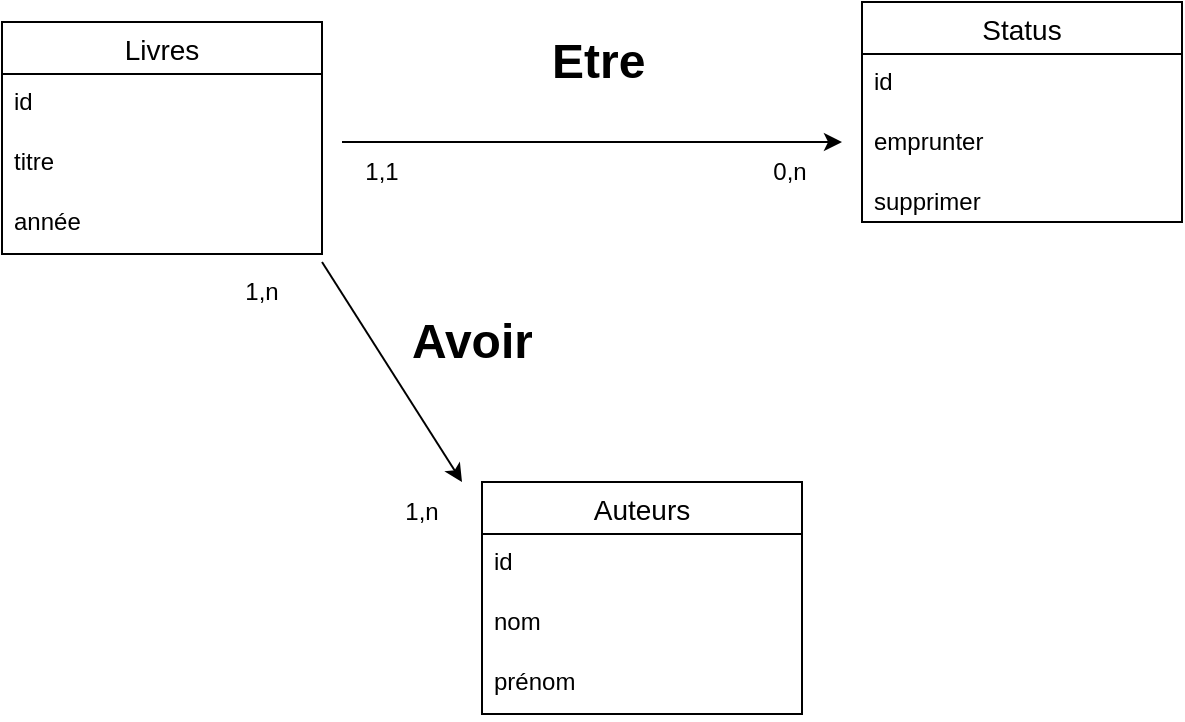 <mxfile version="20.0.4" type="device"><diagram id="I838n6FkaiRWjGDmxS16" name="Page-1"><mxGraphModel dx="1422" dy="754" grid="1" gridSize="10" guides="1" tooltips="1" connect="1" arrows="1" fold="1" page="1" pageScale="1" pageWidth="827" pageHeight="1169" math="0" shadow="0"><root><mxCell id="0"/><mxCell id="1" parent="0"/><mxCell id="V7sDABIiOv9tR_B4qLTp-1" value="Livres" style="swimlane;fontStyle=0;childLayout=stackLayout;horizontal=1;startSize=26;horizontalStack=0;resizeParent=1;resizeParentMax=0;resizeLast=0;collapsible=1;marginBottom=0;align=center;fontSize=14;" vertex="1" parent="1"><mxGeometry x="50" y="70" width="160" height="116" as="geometry"/></mxCell><mxCell id="V7sDABIiOv9tR_B4qLTp-2" value="id" style="text;strokeColor=none;fillColor=none;spacingLeft=4;spacingRight=4;overflow=hidden;rotatable=0;points=[[0,0.5],[1,0.5]];portConstraint=eastwest;fontSize=12;" vertex="1" parent="V7sDABIiOv9tR_B4qLTp-1"><mxGeometry y="26" width="160" height="30" as="geometry"/></mxCell><mxCell id="V7sDABIiOv9tR_B4qLTp-3" value="titre" style="text;strokeColor=none;fillColor=none;spacingLeft=4;spacingRight=4;overflow=hidden;rotatable=0;points=[[0,0.5],[1,0.5]];portConstraint=eastwest;fontSize=12;" vertex="1" parent="V7sDABIiOv9tR_B4qLTp-1"><mxGeometry y="56" width="160" height="30" as="geometry"/></mxCell><mxCell id="V7sDABIiOv9tR_B4qLTp-4" value="année" style="text;strokeColor=none;fillColor=none;spacingLeft=4;spacingRight=4;overflow=hidden;rotatable=0;points=[[0,0.5],[1,0.5]];portConstraint=eastwest;fontSize=12;" vertex="1" parent="V7sDABIiOv9tR_B4qLTp-1"><mxGeometry y="86" width="160" height="30" as="geometry"/></mxCell><mxCell id="V7sDABIiOv9tR_B4qLTp-5" value="Status" style="swimlane;fontStyle=0;childLayout=stackLayout;horizontal=1;startSize=26;horizontalStack=0;resizeParent=1;resizeParentMax=0;resizeLast=0;collapsible=1;marginBottom=0;align=center;fontSize=14;" vertex="1" parent="1"><mxGeometry x="480" y="60" width="160" height="110" as="geometry"/></mxCell><mxCell id="V7sDABIiOv9tR_B4qLTp-6" value="id" style="text;strokeColor=none;fillColor=none;spacingLeft=4;spacingRight=4;overflow=hidden;rotatable=0;points=[[0,0.5],[1,0.5]];portConstraint=eastwest;fontSize=12;" vertex="1" parent="V7sDABIiOv9tR_B4qLTp-5"><mxGeometry y="26" width="160" height="30" as="geometry"/></mxCell><mxCell id="V7sDABIiOv9tR_B4qLTp-7" value="emprunter" style="text;strokeColor=none;fillColor=none;spacingLeft=4;spacingRight=4;overflow=hidden;rotatable=0;points=[[0,0.5],[1,0.5]];portConstraint=eastwest;fontSize=12;" vertex="1" parent="V7sDABIiOv9tR_B4qLTp-5"><mxGeometry y="56" width="160" height="30" as="geometry"/></mxCell><mxCell id="V7sDABIiOv9tR_B4qLTp-8" value="supprimer" style="text;strokeColor=none;fillColor=none;spacingLeft=4;spacingRight=4;overflow=hidden;rotatable=0;points=[[0,0.5],[1,0.5]];portConstraint=eastwest;fontSize=12;" vertex="1" parent="V7sDABIiOv9tR_B4qLTp-5"><mxGeometry y="86" width="160" height="24" as="geometry"/></mxCell><mxCell id="V7sDABIiOv9tR_B4qLTp-9" value="Auteurs" style="swimlane;fontStyle=0;childLayout=stackLayout;horizontal=1;startSize=26;horizontalStack=0;resizeParent=1;resizeParentMax=0;resizeLast=0;collapsible=1;marginBottom=0;align=center;fontSize=14;" vertex="1" parent="1"><mxGeometry x="290" y="300" width="160" height="116" as="geometry"/></mxCell><mxCell id="V7sDABIiOv9tR_B4qLTp-10" value="id" style="text;strokeColor=none;fillColor=none;spacingLeft=4;spacingRight=4;overflow=hidden;rotatable=0;points=[[0,0.5],[1,0.5]];portConstraint=eastwest;fontSize=12;" vertex="1" parent="V7sDABIiOv9tR_B4qLTp-9"><mxGeometry y="26" width="160" height="30" as="geometry"/></mxCell><mxCell id="V7sDABIiOv9tR_B4qLTp-11" value="nom" style="text;strokeColor=none;fillColor=none;spacingLeft=4;spacingRight=4;overflow=hidden;rotatable=0;points=[[0,0.5],[1,0.5]];portConstraint=eastwest;fontSize=12;" vertex="1" parent="V7sDABIiOv9tR_B4qLTp-9"><mxGeometry y="56" width="160" height="30" as="geometry"/></mxCell><mxCell id="V7sDABIiOv9tR_B4qLTp-12" value="prénom" style="text;strokeColor=none;fillColor=none;spacingLeft=4;spacingRight=4;overflow=hidden;rotatable=0;points=[[0,0.5],[1,0.5]];portConstraint=eastwest;fontSize=12;" vertex="1" parent="V7sDABIiOv9tR_B4qLTp-9"><mxGeometry y="86" width="160" height="30" as="geometry"/></mxCell><mxCell id="V7sDABIiOv9tR_B4qLTp-13" value="" style="endArrow=classic;html=1;rounded=0;" edge="1" parent="1"><mxGeometry width="50" height="50" relative="1" as="geometry"><mxPoint x="210" y="190" as="sourcePoint"/><mxPoint x="280" y="300" as="targetPoint"/></mxGeometry></mxCell><mxCell id="V7sDABIiOv9tR_B4qLTp-14" value="1,n" style="text;html=1;strokeColor=none;fillColor=none;align=center;verticalAlign=middle;whiteSpace=wrap;rounded=0;" vertex="1" parent="1"><mxGeometry x="150" y="190" width="60" height="30" as="geometry"/></mxCell><mxCell id="V7sDABIiOv9tR_B4qLTp-15" value="1,n" style="text;html=1;strokeColor=none;fillColor=none;align=center;verticalAlign=middle;whiteSpace=wrap;rounded=0;" vertex="1" parent="1"><mxGeometry x="230" y="300" width="60" height="30" as="geometry"/></mxCell><mxCell id="V7sDABIiOv9tR_B4qLTp-16" value="&lt;h1&gt;Avoir&lt;/h1&gt;" style="text;html=1;strokeColor=none;fillColor=none;spacing=5;spacingTop=-20;whiteSpace=wrap;overflow=hidden;rounded=0;" vertex="1" parent="1"><mxGeometry x="250" y="210" width="70" height="40" as="geometry"/></mxCell><mxCell id="V7sDABIiOv9tR_B4qLTp-17" value="" style="endArrow=classic;html=1;rounded=0;" edge="1" parent="1"><mxGeometry width="50" height="50" relative="1" as="geometry"><mxPoint x="220" y="130" as="sourcePoint"/><mxPoint x="470" y="130" as="targetPoint"/></mxGeometry></mxCell><mxCell id="V7sDABIiOv9tR_B4qLTp-18" value="&lt;h1&gt;Etre&lt;/h1&gt;" style="text;html=1;strokeColor=none;fillColor=none;spacing=5;spacingTop=-20;whiteSpace=wrap;overflow=hidden;rounded=0;" vertex="1" parent="1"><mxGeometry x="320" y="70" width="70" height="40" as="geometry"/></mxCell><mxCell id="V7sDABIiOv9tR_B4qLTp-19" value="1,1" style="text;html=1;strokeColor=none;fillColor=none;align=center;verticalAlign=middle;whiteSpace=wrap;rounded=0;" vertex="1" parent="1"><mxGeometry x="210" y="130" width="60" height="30" as="geometry"/></mxCell><mxCell id="V7sDABIiOv9tR_B4qLTp-20" value="0,n" style="text;html=1;strokeColor=none;fillColor=none;align=center;verticalAlign=middle;whiteSpace=wrap;rounded=0;" vertex="1" parent="1"><mxGeometry x="414" y="130" width="60" height="30" as="geometry"/></mxCell></root></mxGraphModel></diagram></mxfile>